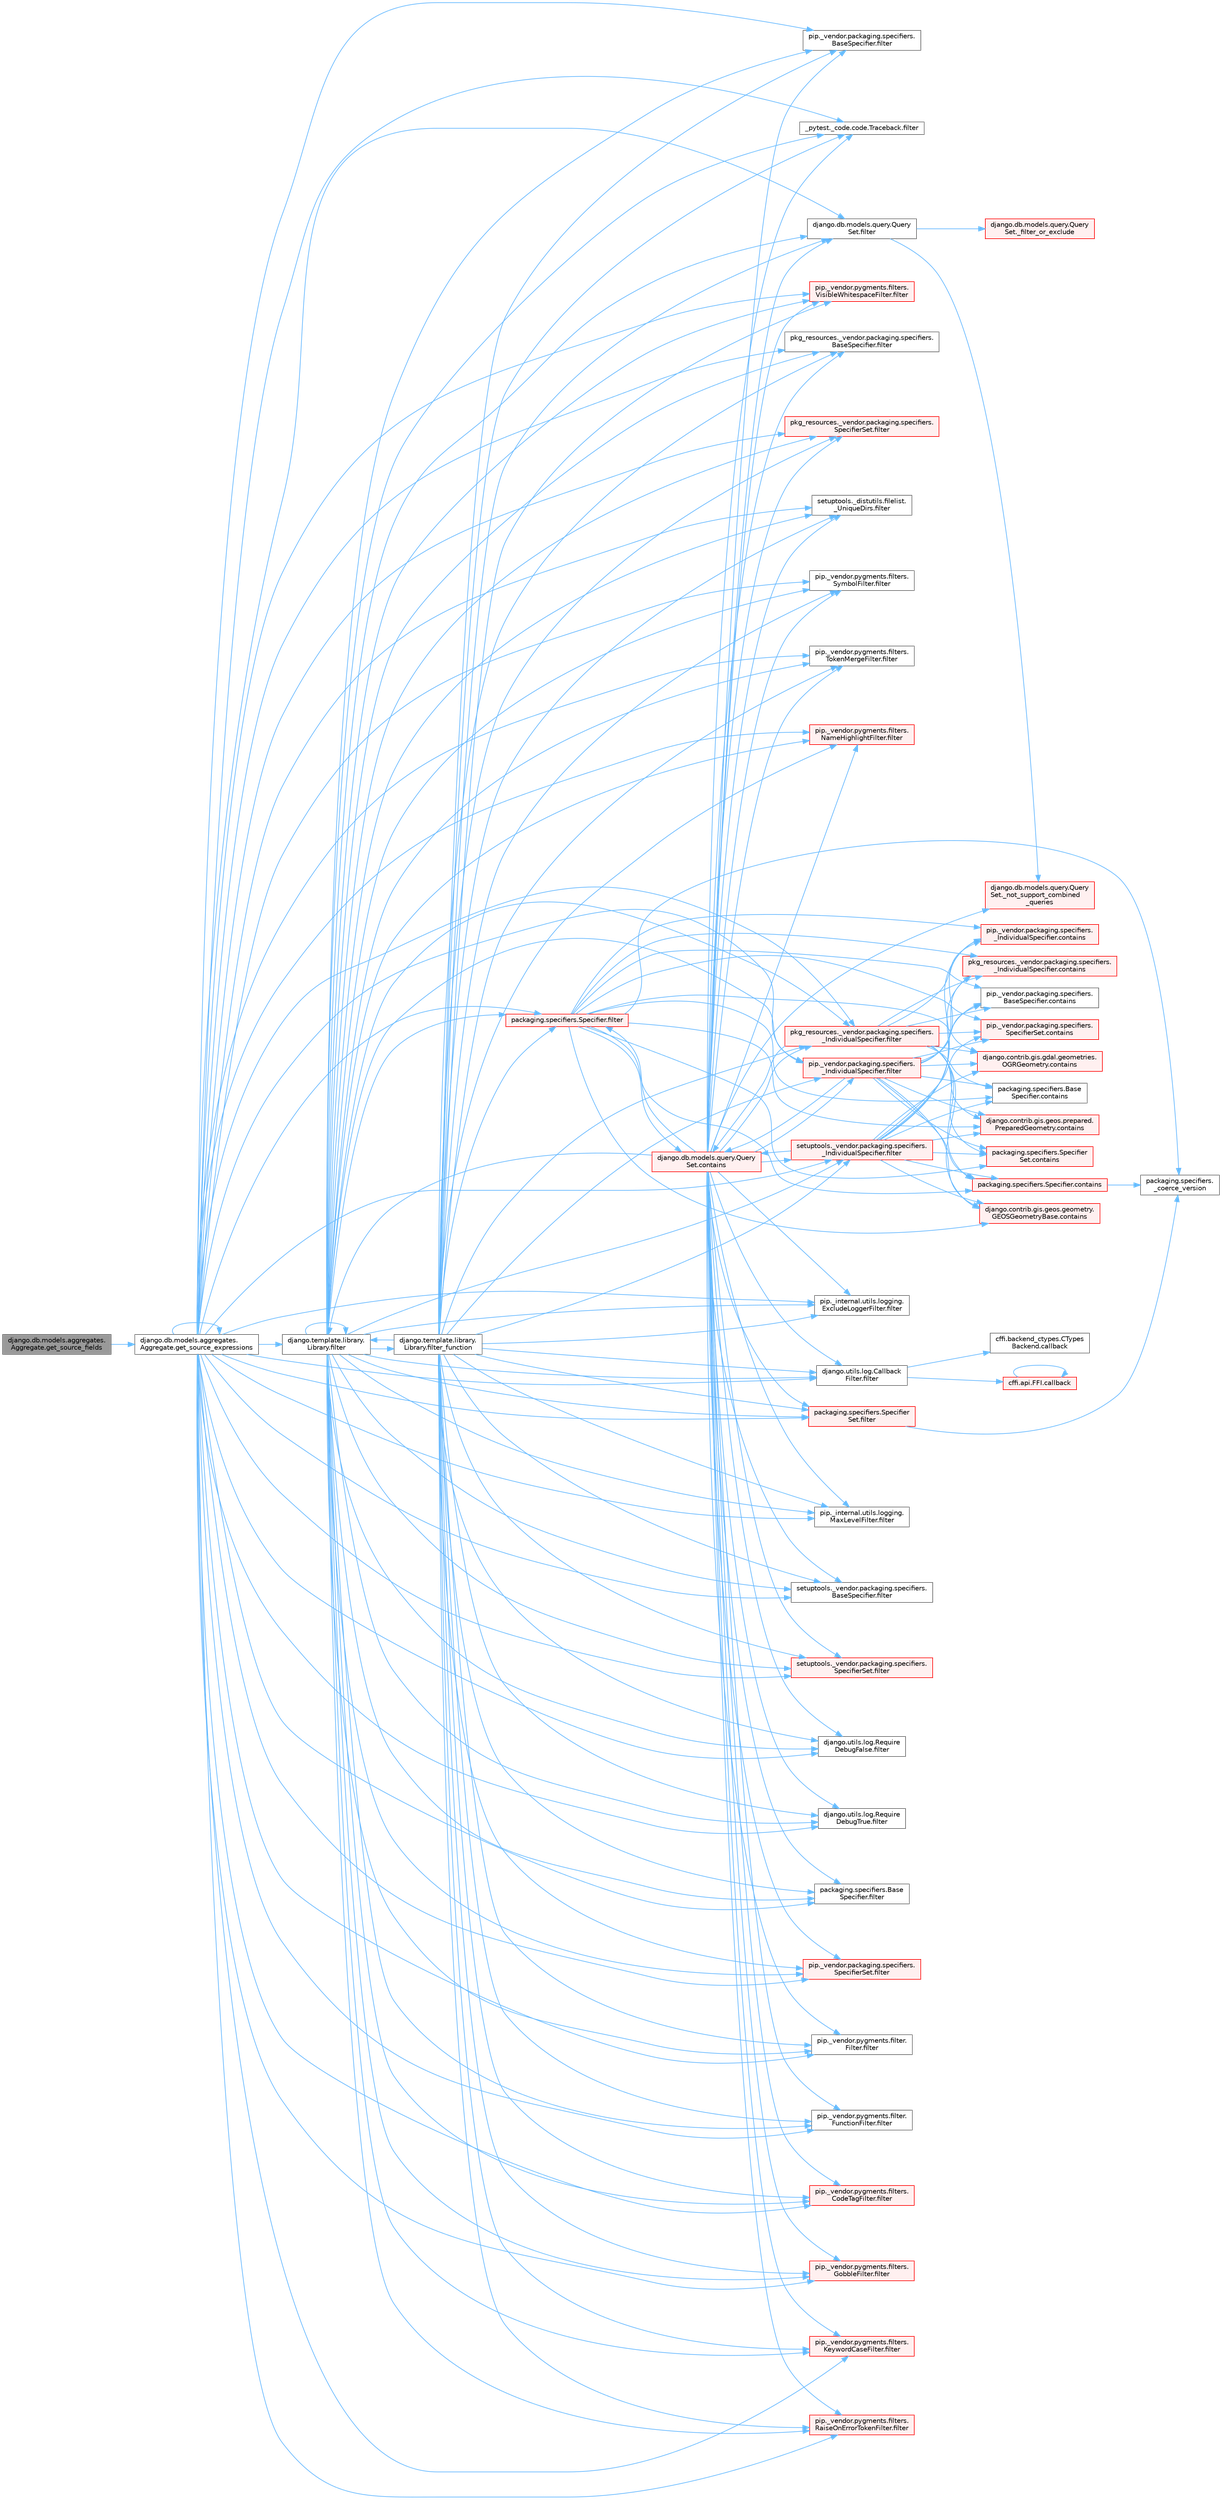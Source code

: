 digraph "django.db.models.aggregates.Aggregate.get_source_fields"
{
 // LATEX_PDF_SIZE
  bgcolor="transparent";
  edge [fontname=Helvetica,fontsize=10,labelfontname=Helvetica,labelfontsize=10];
  node [fontname=Helvetica,fontsize=10,shape=box,height=0.2,width=0.4];
  rankdir="LR";
  Node1 [id="Node000001",label="django.db.models.aggregates.\lAggregate.get_source_fields",height=0.2,width=0.4,color="gray40", fillcolor="grey60", style="filled", fontcolor="black",tooltip=" "];
  Node1 -> Node2 [id="edge1_Node000001_Node000002",color="steelblue1",style="solid",tooltip=" "];
  Node2 [id="Node000002",label="django.db.models.aggregates.\lAggregate.get_source_expressions",height=0.2,width=0.4,color="grey40", fillcolor="white", style="filled",URL="$classdjango_1_1db_1_1models_1_1aggregates_1_1_aggregate.html#a4a47839518c013f780a931e4bcf2d4f1",tooltip=" "];
  Node2 -> Node3 [id="edge2_Node000002_Node000003",color="steelblue1",style="solid",tooltip=" "];
  Node3 [id="Node000003",label="_pytest._code.code.Traceback.filter",height=0.2,width=0.4,color="grey40", fillcolor="white", style="filled",URL="$class__pytest_1_1__code_1_1code_1_1_traceback.html#a55d326907d5380a46c4d3e52f002d33f",tooltip=" "];
  Node2 -> Node4 [id="edge3_Node000002_Node000004",color="steelblue1",style="solid",tooltip=" "];
  Node4 [id="Node000004",label="django.db.models.query.Query\lSet.filter",height=0.2,width=0.4,color="grey40", fillcolor="white", style="filled",URL="$classdjango_1_1db_1_1models_1_1query_1_1_query_set.html#a9c23f79ac5a5310d628b025b5ab7b7c5",tooltip=" "];
  Node4 -> Node5 [id="edge4_Node000004_Node000005",color="steelblue1",style="solid",tooltip=" "];
  Node5 [id="Node000005",label="django.db.models.query.Query\lSet._filter_or_exclude",height=0.2,width=0.4,color="red", fillcolor="#FFF0F0", style="filled",URL="$classdjango_1_1db_1_1models_1_1query_1_1_query_set.html#aaf90830d4e1b2ee4bdf10fb60f08aced",tooltip=" "];
  Node4 -> Node21 [id="edge5_Node000004_Node000021",color="steelblue1",style="solid",tooltip=" "];
  Node21 [id="Node000021",label="django.db.models.query.Query\lSet._not_support_combined\l_queries",height=0.2,width=0.4,color="red", fillcolor="#FFF0F0", style="filled",URL="$classdjango_1_1db_1_1models_1_1query_1_1_query_set.html#aa8310ec206924c94141bef75563958e2",tooltip=" "];
  Node2 -> Node22 [id="edge6_Node000002_Node000022",color="steelblue1",style="solid",tooltip=" "];
  Node22 [id="Node000022",label="django.template.library.\lLibrary.filter",height=0.2,width=0.4,color="grey40", fillcolor="white", style="filled",URL="$classdjango_1_1template_1_1library_1_1_library.html#ac67bb1211ffc0354d5bf33029a58aa43",tooltip=" "];
  Node22 -> Node3 [id="edge7_Node000022_Node000003",color="steelblue1",style="solid",tooltip=" "];
  Node22 -> Node4 [id="edge8_Node000022_Node000004",color="steelblue1",style="solid",tooltip=" "];
  Node22 -> Node22 [id="edge9_Node000022_Node000022",color="steelblue1",style="solid",tooltip=" "];
  Node22 -> Node23 [id="edge10_Node000022_Node000023",color="steelblue1",style="solid",tooltip=" "];
  Node23 [id="Node000023",label="django.utils.log.Callback\lFilter.filter",height=0.2,width=0.4,color="grey40", fillcolor="white", style="filled",URL="$classdjango_1_1utils_1_1log_1_1_callback_filter.html#acd2761b2200a4e66f4bd5b729ac43db2",tooltip=" "];
  Node23 -> Node24 [id="edge11_Node000023_Node000024",color="steelblue1",style="solid",tooltip=" "];
  Node24 [id="Node000024",label="cffi.api.FFI.callback",height=0.2,width=0.4,color="red", fillcolor="#FFF0F0", style="filled",URL="$classcffi_1_1api_1_1_f_f_i.html#a4e791803c5d07525465c8f1caeead188",tooltip=" "];
  Node24 -> Node24 [id="edge12_Node000024_Node000024",color="steelblue1",style="solid",tooltip=" "];
  Node23 -> Node28 [id="edge13_Node000023_Node000028",color="steelblue1",style="solid",tooltip=" "];
  Node28 [id="Node000028",label="cffi.backend_ctypes.CTypes\lBackend.callback",height=0.2,width=0.4,color="grey40", fillcolor="white", style="filled",URL="$classcffi_1_1backend__ctypes_1_1_c_types_backend.html#a6d540075e2cce4715ecc40b863b8dbcc",tooltip=" "];
  Node22 -> Node29 [id="edge14_Node000022_Node000029",color="steelblue1",style="solid",tooltip=" "];
  Node29 [id="Node000029",label="django.utils.log.Require\lDebugFalse.filter",height=0.2,width=0.4,color="grey40", fillcolor="white", style="filled",URL="$classdjango_1_1utils_1_1log_1_1_require_debug_false.html#a42e51835198458e09fb949a7af83bef8",tooltip=" "];
  Node22 -> Node30 [id="edge15_Node000022_Node000030",color="steelblue1",style="solid",tooltip=" "];
  Node30 [id="Node000030",label="django.utils.log.Require\lDebugTrue.filter",height=0.2,width=0.4,color="grey40", fillcolor="white", style="filled",URL="$classdjango_1_1utils_1_1log_1_1_require_debug_true.html#a8e1e027eea730028f70556810076c0e8",tooltip=" "];
  Node22 -> Node31 [id="edge16_Node000022_Node000031",color="steelblue1",style="solid",tooltip=" "];
  Node31 [id="Node000031",label="packaging.specifiers.Base\lSpecifier.filter",height=0.2,width=0.4,color="grey40", fillcolor="white", style="filled",URL="$classpackaging_1_1specifiers_1_1_base_specifier.html#aa87c3c882d19a56dd1f949c4b1bde70d",tooltip=" "];
  Node22 -> Node32 [id="edge17_Node000022_Node000032",color="steelblue1",style="solid",tooltip=" "];
  Node32 [id="Node000032",label="packaging.specifiers.Specifier.filter",height=0.2,width=0.4,color="red", fillcolor="#FFF0F0", style="filled",URL="$classpackaging_1_1specifiers_1_1_specifier.html#a22d9e14c5343d89e742b098b6d7997f7",tooltip=" "];
  Node32 -> Node33 [id="edge18_Node000032_Node000033",color="steelblue1",style="solid",tooltip=" "];
  Node33 [id="Node000033",label="packaging.specifiers.\l_coerce_version",height=0.2,width=0.4,color="grey40", fillcolor="white", style="filled",URL="$namespacepackaging_1_1specifiers.html#a075a73fc9deabd0af51612073a3a44bf",tooltip=" "];
  Node32 -> Node34 [id="edge19_Node000032_Node000034",color="steelblue1",style="solid",tooltip=" "];
  Node34 [id="Node000034",label="django.contrib.gis.gdal.geometries.\lOGRGeometry.contains",height=0.2,width=0.4,color="red", fillcolor="#FFF0F0", style="filled",URL="$classdjango_1_1contrib_1_1gis_1_1gdal_1_1geometries_1_1_o_g_r_geometry.html#ac4763e72bc3be798ebe272edf5a2111b",tooltip=" "];
  Node32 -> Node70 [id="edge20_Node000032_Node000070",color="steelblue1",style="solid",tooltip=" "];
  Node70 [id="Node000070",label="django.contrib.gis.geos.geometry.\lGEOSGeometryBase.contains",height=0.2,width=0.4,color="red", fillcolor="#FFF0F0", style="filled",URL="$classdjango_1_1contrib_1_1gis_1_1geos_1_1geometry_1_1_g_e_o_s_geometry_base.html#aa48e06e3c91d6a3a79f41bed318f5e43",tooltip=" "];
  Node32 -> Node71 [id="edge21_Node000032_Node000071",color="steelblue1",style="solid",tooltip=" "];
  Node71 [id="Node000071",label="django.contrib.gis.geos.prepared.\lPreparedGeometry.contains",height=0.2,width=0.4,color="red", fillcolor="#FFF0F0", style="filled",URL="$classdjango_1_1contrib_1_1gis_1_1geos_1_1prepared_1_1_prepared_geometry.html#ad52b1f28039e181521f25d338fa79be9",tooltip=" "];
  Node32 -> Node72 [id="edge22_Node000032_Node000072",color="steelblue1",style="solid",tooltip=" "];
  Node72 [id="Node000072",label="django.db.models.query.Query\lSet.contains",height=0.2,width=0.4,color="red", fillcolor="#FFF0F0", style="filled",URL="$classdjango_1_1db_1_1models_1_1query_1_1_query_set.html#a242e569a4bce6723adc3e71fdc69b70f",tooltip=" "];
  Node72 -> Node21 [id="edge23_Node000072_Node000021",color="steelblue1",style="solid",tooltip=" "];
  Node72 -> Node3 [id="edge24_Node000072_Node000003",color="steelblue1",style="solid",tooltip=" "];
  Node72 -> Node4 [id="edge25_Node000072_Node000004",color="steelblue1",style="solid",tooltip=" "];
  Node72 -> Node22 [id="edge26_Node000072_Node000022",color="steelblue1",style="solid",tooltip=" "];
  Node72 -> Node23 [id="edge27_Node000072_Node000023",color="steelblue1",style="solid",tooltip=" "];
  Node72 -> Node29 [id="edge28_Node000072_Node000029",color="steelblue1",style="solid",tooltip=" "];
  Node72 -> Node30 [id="edge29_Node000072_Node000030",color="steelblue1",style="solid",tooltip=" "];
  Node72 -> Node31 [id="edge30_Node000072_Node000031",color="steelblue1",style="solid",tooltip=" "];
  Node72 -> Node32 [id="edge31_Node000072_Node000032",color="steelblue1",style="solid",tooltip=" "];
  Node72 -> Node73 [id="edge32_Node000072_Node000073",color="steelblue1",style="solid",tooltip=" "];
  Node73 [id="Node000073",label="packaging.specifiers.Specifier\lSet.filter",height=0.2,width=0.4,color="red", fillcolor="#FFF0F0", style="filled",URL="$classpackaging_1_1specifiers_1_1_specifier_set.html#a65b70b2cc0c5bad34b31461955a36d87",tooltip=" "];
  Node73 -> Node33 [id="edge33_Node000073_Node000033",color="steelblue1",style="solid",tooltip=" "];
  Node72 -> Node104 [id="edge34_Node000072_Node000104",color="steelblue1",style="solid",tooltip=" "];
  Node104 [id="Node000104",label="pip._internal.utils.logging.\lExcludeLoggerFilter.filter",height=0.2,width=0.4,color="grey40", fillcolor="white", style="filled",URL="$classpip_1_1__internal_1_1utils_1_1logging_1_1_exclude_logger_filter.html#a633a3ddcdc0ebbb98edf2f1e0759d22a",tooltip=" "];
  Node72 -> Node105 [id="edge35_Node000072_Node000105",color="steelblue1",style="solid",tooltip=" "];
  Node105 [id="Node000105",label="pip._internal.utils.logging.\lMaxLevelFilter.filter",height=0.2,width=0.4,color="grey40", fillcolor="white", style="filled",URL="$classpip_1_1__internal_1_1utils_1_1logging_1_1_max_level_filter.html#ac46bbe4d91f47ed8f818f64d25ed2085",tooltip=" "];
  Node72 -> Node106 [id="edge36_Node000072_Node000106",color="steelblue1",style="solid",tooltip=" "];
  Node106 [id="Node000106",label="pip._vendor.packaging.specifiers.\l_IndividualSpecifier.filter",height=0.2,width=0.4,color="red", fillcolor="#FFF0F0", style="filled",URL="$classpip_1_1__vendor_1_1packaging_1_1specifiers_1_1___individual_specifier.html#a6203976cfa5ddd6a1f47f8dfe0669fd7",tooltip=" "];
  Node106 -> Node34 [id="edge37_Node000106_Node000034",color="steelblue1",style="solid",tooltip=" "];
  Node106 -> Node70 [id="edge38_Node000106_Node000070",color="steelblue1",style="solid",tooltip=" "];
  Node106 -> Node71 [id="edge39_Node000106_Node000071",color="steelblue1",style="solid",tooltip=" "];
  Node106 -> Node72 [id="edge40_Node000106_Node000072",color="steelblue1",style="solid",tooltip=" "];
  Node106 -> Node113 [id="edge41_Node000106_Node000113",color="steelblue1",style="solid",tooltip=" "];
  Node113 [id="Node000113",label="packaging.specifiers.Base\lSpecifier.contains",height=0.2,width=0.4,color="grey40", fillcolor="white", style="filled",URL="$classpackaging_1_1specifiers_1_1_base_specifier.html#a25e4441395aaa5f2bd19da46590dddc0",tooltip=" "];
  Node106 -> Node114 [id="edge42_Node000106_Node000114",color="steelblue1",style="solid",tooltip=" "];
  Node114 [id="Node000114",label="packaging.specifiers.Specifier.contains",height=0.2,width=0.4,color="red", fillcolor="#FFF0F0", style="filled",URL="$classpackaging_1_1specifiers_1_1_specifier.html#a782f94ca4b4d15bd461fd4c7a1c64ea1",tooltip=" "];
  Node114 -> Node33 [id="edge43_Node000114_Node000033",color="steelblue1",style="solid",tooltip=" "];
  Node106 -> Node123 [id="edge44_Node000106_Node000123",color="steelblue1",style="solid",tooltip=" "];
  Node123 [id="Node000123",label="packaging.specifiers.Specifier\lSet.contains",height=0.2,width=0.4,color="red", fillcolor="#FFF0F0", style="filled",URL="$classpackaging_1_1specifiers_1_1_specifier_set.html#ada64d1b5bfa107e43857d5504e92b233",tooltip=" "];
  Node106 -> Node124 [id="edge45_Node000106_Node000124",color="steelblue1",style="solid",tooltip=" "];
  Node124 [id="Node000124",label="pip._vendor.packaging.specifiers.\l_IndividualSpecifier.contains",height=0.2,width=0.4,color="red", fillcolor="#FFF0F0", style="filled",URL="$classpip_1_1__vendor_1_1packaging_1_1specifiers_1_1___individual_specifier.html#a0225ec2329bc258c9ff7d62a4ad6dde5",tooltip=" "];
  Node106 -> Node125 [id="edge46_Node000106_Node000125",color="steelblue1",style="solid",tooltip=" "];
  Node125 [id="Node000125",label="pip._vendor.packaging.specifiers.\lBaseSpecifier.contains",height=0.2,width=0.4,color="grey40", fillcolor="white", style="filled",URL="$classpip_1_1__vendor_1_1packaging_1_1specifiers_1_1_base_specifier.html#a1af3d8278a56af108c1b23f4f4dd7776",tooltip=" "];
  Node106 -> Node126 [id="edge47_Node000106_Node000126",color="steelblue1",style="solid",tooltip=" "];
  Node126 [id="Node000126",label="pip._vendor.packaging.specifiers.\lSpecifierSet.contains",height=0.2,width=0.4,color="red", fillcolor="#FFF0F0", style="filled",URL="$classpip_1_1__vendor_1_1packaging_1_1specifiers_1_1_specifier_set.html#a4c6c2f9778aaca8bc7eb77e5fa358a47",tooltip=" "];
  Node106 -> Node127 [id="edge48_Node000106_Node000127",color="steelblue1",style="solid",tooltip=" "];
  Node127 [id="Node000127",label="pkg_resources._vendor.packaging.specifiers.\l_IndividualSpecifier.contains",height=0.2,width=0.4,color="red", fillcolor="#FFF0F0", style="filled",URL="$classpkg__resources_1_1__vendor_1_1packaging_1_1specifiers_1_1___individual_specifier.html#ad490fa0c3edddc0b101c1f2a13af7644",tooltip=" "];
  Node72 -> Node133 [id="edge49_Node000072_Node000133",color="steelblue1",style="solid",tooltip=" "];
  Node133 [id="Node000133",label="pip._vendor.packaging.specifiers.\lBaseSpecifier.filter",height=0.2,width=0.4,color="grey40", fillcolor="white", style="filled",URL="$classpip_1_1__vendor_1_1packaging_1_1specifiers_1_1_base_specifier.html#a1b2ef14b953df0cf1a317ea573d0ea5a",tooltip=" "];
  Node72 -> Node134 [id="edge50_Node000072_Node000134",color="steelblue1",style="solid",tooltip=" "];
  Node134 [id="Node000134",label="pip._vendor.packaging.specifiers.\lSpecifierSet.filter",height=0.2,width=0.4,color="red", fillcolor="#FFF0F0", style="filled",URL="$classpip_1_1__vendor_1_1packaging_1_1specifiers_1_1_specifier_set.html#a3d7a4e9a4cb787385e37d5832bcc0a64",tooltip=" "];
  Node72 -> Node135 [id="edge51_Node000072_Node000135",color="steelblue1",style="solid",tooltip=" "];
  Node135 [id="Node000135",label="pip._vendor.pygments.filter.\lFilter.filter",height=0.2,width=0.4,color="grey40", fillcolor="white", style="filled",URL="$classpip_1_1__vendor_1_1pygments_1_1filter_1_1_filter.html#a970c118f059ea361c8f184fd86c6873d",tooltip=" "];
  Node72 -> Node136 [id="edge52_Node000072_Node000136",color="steelblue1",style="solid",tooltip=" "];
  Node136 [id="Node000136",label="pip._vendor.pygments.filter.\lFunctionFilter.filter",height=0.2,width=0.4,color="grey40", fillcolor="white", style="filled",URL="$classpip_1_1__vendor_1_1pygments_1_1filter_1_1_function_filter.html#a795616d337e49ea853139b0b96d481e7",tooltip=" "];
  Node72 -> Node137 [id="edge53_Node000072_Node000137",color="steelblue1",style="solid",tooltip=" "];
  Node137 [id="Node000137",label="pip._vendor.pygments.filters.\lCodeTagFilter.filter",height=0.2,width=0.4,color="red", fillcolor="#FFF0F0", style="filled",URL="$classpip_1_1__vendor_1_1pygments_1_1filters_1_1_code_tag_filter.html#adc7f44786b4b83da74faa23a154c8843",tooltip=" "];
  Node72 -> Node139 [id="edge54_Node000072_Node000139",color="steelblue1",style="solid",tooltip=" "];
  Node139 [id="Node000139",label="pip._vendor.pygments.filters.\lGobbleFilter.filter",height=0.2,width=0.4,color="red", fillcolor="#FFF0F0", style="filled",URL="$classpip_1_1__vendor_1_1pygments_1_1filters_1_1_gobble_filter.html#a1f8e662bb1794e2924280dc6564ca148",tooltip=" "];
  Node72 -> Node1935 [id="edge55_Node000072_Node001935",color="steelblue1",style="solid",tooltip=" "];
  Node1935 [id="Node001935",label="pip._vendor.pygments.filters.\lKeywordCaseFilter.filter",height=0.2,width=0.4,color="red", fillcolor="#FFF0F0", style="filled",URL="$classpip_1_1__vendor_1_1pygments_1_1filters_1_1_keyword_case_filter.html#a328d29510b49c572e5ded82852d167c8",tooltip=" "];
  Node72 -> Node1938 [id="edge56_Node000072_Node001938",color="steelblue1",style="solid",tooltip=" "];
  Node1938 [id="Node001938",label="pip._vendor.pygments.filters.\lNameHighlightFilter.filter",height=0.2,width=0.4,color="red", fillcolor="#FFF0F0", style="filled",URL="$classpip_1_1__vendor_1_1pygments_1_1filters_1_1_name_highlight_filter.html#ae389da6c924503203acbc80c559b0043",tooltip=" "];
  Node72 -> Node1943 [id="edge57_Node000072_Node001943",color="steelblue1",style="solid",tooltip=" "];
  Node1943 [id="Node001943",label="pip._vendor.pygments.filters.\lRaiseOnErrorTokenFilter.filter",height=0.2,width=0.4,color="red", fillcolor="#FFF0F0", style="filled",URL="$classpip_1_1__vendor_1_1pygments_1_1filters_1_1_raise_on_error_token_filter.html#aacf420bb16c8d3a430b88e78ee35b253",tooltip=" "];
  Node72 -> Node1947 [id="edge58_Node000072_Node001947",color="steelblue1",style="solid",tooltip=" "];
  Node1947 [id="Node001947",label="pip._vendor.pygments.filters.\lSymbolFilter.filter",height=0.2,width=0.4,color="grey40", fillcolor="white", style="filled",URL="$classpip_1_1__vendor_1_1pygments_1_1filters_1_1_symbol_filter.html#a567de8b7e3bc5f0a87712af81fbc70c7",tooltip=" "];
  Node72 -> Node1948 [id="edge59_Node000072_Node001948",color="steelblue1",style="solid",tooltip=" "];
  Node1948 [id="Node001948",label="pip._vendor.pygments.filters.\lTokenMergeFilter.filter",height=0.2,width=0.4,color="grey40", fillcolor="white", style="filled",URL="$classpip_1_1__vendor_1_1pygments_1_1filters_1_1_token_merge_filter.html#ac3fdd8238fb6976d42540cac395a9543",tooltip=" "];
  Node72 -> Node1949 [id="edge60_Node000072_Node001949",color="steelblue1",style="solid",tooltip=" "];
  Node1949 [id="Node001949",label="pip._vendor.pygments.filters.\lVisibleWhitespaceFilter.filter",height=0.2,width=0.4,color="red", fillcolor="#FFF0F0", style="filled",URL="$classpip_1_1__vendor_1_1pygments_1_1filters_1_1_visible_whitespace_filter.html#a9a7227d129dac7d41fe5b50d9fd97b77",tooltip=" "];
  Node72 -> Node1950 [id="edge61_Node000072_Node001950",color="steelblue1",style="solid",tooltip=" "];
  Node1950 [id="Node001950",label="pkg_resources._vendor.packaging.specifiers.\l_IndividualSpecifier.filter",height=0.2,width=0.4,color="red", fillcolor="#FFF0F0", style="filled",URL="$classpkg__resources_1_1__vendor_1_1packaging_1_1specifiers_1_1___individual_specifier.html#ad284c0e05b23f4b6838266492c00fc3e",tooltip=" "];
  Node1950 -> Node34 [id="edge62_Node001950_Node000034",color="steelblue1",style="solid",tooltip=" "];
  Node1950 -> Node70 [id="edge63_Node001950_Node000070",color="steelblue1",style="solid",tooltip=" "];
  Node1950 -> Node71 [id="edge64_Node001950_Node000071",color="steelblue1",style="solid",tooltip=" "];
  Node1950 -> Node72 [id="edge65_Node001950_Node000072",color="steelblue1",style="solid",tooltip=" "];
  Node1950 -> Node113 [id="edge66_Node001950_Node000113",color="steelblue1",style="solid",tooltip=" "];
  Node1950 -> Node114 [id="edge67_Node001950_Node000114",color="steelblue1",style="solid",tooltip=" "];
  Node1950 -> Node123 [id="edge68_Node001950_Node000123",color="steelblue1",style="solid",tooltip=" "];
  Node1950 -> Node124 [id="edge69_Node001950_Node000124",color="steelblue1",style="solid",tooltip=" "];
  Node1950 -> Node125 [id="edge70_Node001950_Node000125",color="steelblue1",style="solid",tooltip=" "];
  Node1950 -> Node126 [id="edge71_Node001950_Node000126",color="steelblue1",style="solid",tooltip=" "];
  Node1950 -> Node127 [id="edge72_Node001950_Node000127",color="steelblue1",style="solid",tooltip=" "];
  Node72 -> Node1951 [id="edge73_Node000072_Node001951",color="steelblue1",style="solid",tooltip=" "];
  Node1951 [id="Node001951",label="pkg_resources._vendor.packaging.specifiers.\lBaseSpecifier.filter",height=0.2,width=0.4,color="grey40", fillcolor="white", style="filled",URL="$classpkg__resources_1_1__vendor_1_1packaging_1_1specifiers_1_1_base_specifier.html#a08f789f03784e5505adfce76a34b64f0",tooltip=" "];
  Node72 -> Node1952 [id="edge74_Node000072_Node001952",color="steelblue1",style="solid",tooltip=" "];
  Node1952 [id="Node001952",label="pkg_resources._vendor.packaging.specifiers.\lSpecifierSet.filter",height=0.2,width=0.4,color="red", fillcolor="#FFF0F0", style="filled",URL="$classpkg__resources_1_1__vendor_1_1packaging_1_1specifiers_1_1_specifier_set.html#a9935b066c65c5b7849bd09a27171e1ba",tooltip=" "];
  Node72 -> Node1953 [id="edge75_Node000072_Node001953",color="steelblue1",style="solid",tooltip=" "];
  Node1953 [id="Node001953",label="setuptools._distutils.filelist.\l_UniqueDirs.filter",height=0.2,width=0.4,color="grey40", fillcolor="white", style="filled",URL="$classsetuptools_1_1__distutils_1_1filelist_1_1___unique_dirs.html#a351fccd2f8d782034811f470cf8e3815",tooltip=" "];
  Node72 -> Node1954 [id="edge76_Node000072_Node001954",color="steelblue1",style="solid",tooltip=" "];
  Node1954 [id="Node001954",label="setuptools._vendor.packaging.specifiers.\l_IndividualSpecifier.filter",height=0.2,width=0.4,color="red", fillcolor="#FFF0F0", style="filled",URL="$classsetuptools_1_1__vendor_1_1packaging_1_1specifiers_1_1___individual_specifier.html#a7f35b396bffe2a5276887eda17fd660b",tooltip=" "];
  Node1954 -> Node34 [id="edge77_Node001954_Node000034",color="steelblue1",style="solid",tooltip=" "];
  Node1954 -> Node70 [id="edge78_Node001954_Node000070",color="steelblue1",style="solid",tooltip=" "];
  Node1954 -> Node71 [id="edge79_Node001954_Node000071",color="steelblue1",style="solid",tooltip=" "];
  Node1954 -> Node72 [id="edge80_Node001954_Node000072",color="steelblue1",style="solid",tooltip=" "];
  Node1954 -> Node113 [id="edge81_Node001954_Node000113",color="steelblue1",style="solid",tooltip=" "];
  Node1954 -> Node114 [id="edge82_Node001954_Node000114",color="steelblue1",style="solid",tooltip=" "];
  Node1954 -> Node123 [id="edge83_Node001954_Node000123",color="steelblue1",style="solid",tooltip=" "];
  Node1954 -> Node124 [id="edge84_Node001954_Node000124",color="steelblue1",style="solid",tooltip=" "];
  Node1954 -> Node125 [id="edge85_Node001954_Node000125",color="steelblue1",style="solid",tooltip=" "];
  Node1954 -> Node126 [id="edge86_Node001954_Node000126",color="steelblue1",style="solid",tooltip=" "];
  Node1954 -> Node127 [id="edge87_Node001954_Node000127",color="steelblue1",style="solid",tooltip=" "];
  Node72 -> Node1955 [id="edge88_Node000072_Node001955",color="steelblue1",style="solid",tooltip=" "];
  Node1955 [id="Node001955",label="setuptools._vendor.packaging.specifiers.\lBaseSpecifier.filter",height=0.2,width=0.4,color="grey40", fillcolor="white", style="filled",URL="$classsetuptools_1_1__vendor_1_1packaging_1_1specifiers_1_1_base_specifier.html#aac733c9425aa10aacb2e457c323feb1d",tooltip=" "];
  Node72 -> Node1956 [id="edge89_Node000072_Node001956",color="steelblue1",style="solid",tooltip=" "];
  Node1956 [id="Node001956",label="setuptools._vendor.packaging.specifiers.\lSpecifierSet.filter",height=0.2,width=0.4,color="red", fillcolor="#FFF0F0", style="filled",URL="$classsetuptools_1_1__vendor_1_1packaging_1_1specifiers_1_1_specifier_set.html#a7aa970c725539aaf9406b260e2ffaa09",tooltip=" "];
  Node32 -> Node113 [id="edge90_Node000032_Node000113",color="steelblue1",style="solid",tooltip=" "];
  Node32 -> Node114 [id="edge91_Node000032_Node000114",color="steelblue1",style="solid",tooltip=" "];
  Node32 -> Node123 [id="edge92_Node000032_Node000123",color="steelblue1",style="solid",tooltip=" "];
  Node32 -> Node124 [id="edge93_Node000032_Node000124",color="steelblue1",style="solid",tooltip=" "];
  Node32 -> Node125 [id="edge94_Node000032_Node000125",color="steelblue1",style="solid",tooltip=" "];
  Node32 -> Node126 [id="edge95_Node000032_Node000126",color="steelblue1",style="solid",tooltip=" "];
  Node32 -> Node127 [id="edge96_Node000032_Node000127",color="steelblue1",style="solid",tooltip=" "];
  Node22 -> Node73 [id="edge97_Node000022_Node000073",color="steelblue1",style="solid",tooltip=" "];
  Node22 -> Node104 [id="edge98_Node000022_Node000104",color="steelblue1",style="solid",tooltip=" "];
  Node22 -> Node105 [id="edge99_Node000022_Node000105",color="steelblue1",style="solid",tooltip=" "];
  Node22 -> Node106 [id="edge100_Node000022_Node000106",color="steelblue1",style="solid",tooltip=" "];
  Node22 -> Node133 [id="edge101_Node000022_Node000133",color="steelblue1",style="solid",tooltip=" "];
  Node22 -> Node134 [id="edge102_Node000022_Node000134",color="steelblue1",style="solid",tooltip=" "];
  Node22 -> Node135 [id="edge103_Node000022_Node000135",color="steelblue1",style="solid",tooltip=" "];
  Node22 -> Node136 [id="edge104_Node000022_Node000136",color="steelblue1",style="solid",tooltip=" "];
  Node22 -> Node137 [id="edge105_Node000022_Node000137",color="steelblue1",style="solid",tooltip=" "];
  Node22 -> Node139 [id="edge106_Node000022_Node000139",color="steelblue1",style="solid",tooltip=" "];
  Node22 -> Node1935 [id="edge107_Node000022_Node001935",color="steelblue1",style="solid",tooltip=" "];
  Node22 -> Node1938 [id="edge108_Node000022_Node001938",color="steelblue1",style="solid",tooltip=" "];
  Node22 -> Node1943 [id="edge109_Node000022_Node001943",color="steelblue1",style="solid",tooltip=" "];
  Node22 -> Node1947 [id="edge110_Node000022_Node001947",color="steelblue1",style="solid",tooltip=" "];
  Node22 -> Node1948 [id="edge111_Node000022_Node001948",color="steelblue1",style="solid",tooltip=" "];
  Node22 -> Node1949 [id="edge112_Node000022_Node001949",color="steelblue1",style="solid",tooltip=" "];
  Node22 -> Node1950 [id="edge113_Node000022_Node001950",color="steelblue1",style="solid",tooltip=" "];
  Node22 -> Node1951 [id="edge114_Node000022_Node001951",color="steelblue1",style="solid",tooltip=" "];
  Node22 -> Node1952 [id="edge115_Node000022_Node001952",color="steelblue1",style="solid",tooltip=" "];
  Node22 -> Node1953 [id="edge116_Node000022_Node001953",color="steelblue1",style="solid",tooltip=" "];
  Node22 -> Node1954 [id="edge117_Node000022_Node001954",color="steelblue1",style="solid",tooltip=" "];
  Node22 -> Node1955 [id="edge118_Node000022_Node001955",color="steelblue1",style="solid",tooltip=" "];
  Node22 -> Node1956 [id="edge119_Node000022_Node001956",color="steelblue1",style="solid",tooltip=" "];
  Node22 -> Node4524 [id="edge120_Node000022_Node004524",color="steelblue1",style="solid",tooltip=" "];
  Node4524 [id="Node004524",label="django.template.library.\lLibrary.filter_function",height=0.2,width=0.4,color="grey40", fillcolor="white", style="filled",URL="$classdjango_1_1template_1_1library_1_1_library.html#ac31ca4b9799430f0623aea9d177a04dc",tooltip=" "];
  Node4524 -> Node3 [id="edge121_Node004524_Node000003",color="steelblue1",style="solid",tooltip=" "];
  Node4524 -> Node4 [id="edge122_Node004524_Node000004",color="steelblue1",style="solid",tooltip=" "];
  Node4524 -> Node22 [id="edge123_Node004524_Node000022",color="steelblue1",style="solid",tooltip=" "];
  Node4524 -> Node23 [id="edge124_Node004524_Node000023",color="steelblue1",style="solid",tooltip=" "];
  Node4524 -> Node29 [id="edge125_Node004524_Node000029",color="steelblue1",style="solid",tooltip=" "];
  Node4524 -> Node30 [id="edge126_Node004524_Node000030",color="steelblue1",style="solid",tooltip=" "];
  Node4524 -> Node31 [id="edge127_Node004524_Node000031",color="steelblue1",style="solid",tooltip=" "];
  Node4524 -> Node32 [id="edge128_Node004524_Node000032",color="steelblue1",style="solid",tooltip=" "];
  Node4524 -> Node73 [id="edge129_Node004524_Node000073",color="steelblue1",style="solid",tooltip=" "];
  Node4524 -> Node104 [id="edge130_Node004524_Node000104",color="steelblue1",style="solid",tooltip=" "];
  Node4524 -> Node105 [id="edge131_Node004524_Node000105",color="steelblue1",style="solid",tooltip=" "];
  Node4524 -> Node106 [id="edge132_Node004524_Node000106",color="steelblue1",style="solid",tooltip=" "];
  Node4524 -> Node133 [id="edge133_Node004524_Node000133",color="steelblue1",style="solid",tooltip=" "];
  Node4524 -> Node134 [id="edge134_Node004524_Node000134",color="steelblue1",style="solid",tooltip=" "];
  Node4524 -> Node135 [id="edge135_Node004524_Node000135",color="steelblue1",style="solid",tooltip=" "];
  Node4524 -> Node136 [id="edge136_Node004524_Node000136",color="steelblue1",style="solid",tooltip=" "];
  Node4524 -> Node137 [id="edge137_Node004524_Node000137",color="steelblue1",style="solid",tooltip=" "];
  Node4524 -> Node139 [id="edge138_Node004524_Node000139",color="steelblue1",style="solid",tooltip=" "];
  Node4524 -> Node1935 [id="edge139_Node004524_Node001935",color="steelblue1",style="solid",tooltip=" "];
  Node4524 -> Node1938 [id="edge140_Node004524_Node001938",color="steelblue1",style="solid",tooltip=" "];
  Node4524 -> Node1943 [id="edge141_Node004524_Node001943",color="steelblue1",style="solid",tooltip=" "];
  Node4524 -> Node1947 [id="edge142_Node004524_Node001947",color="steelblue1",style="solid",tooltip=" "];
  Node4524 -> Node1948 [id="edge143_Node004524_Node001948",color="steelblue1",style="solid",tooltip=" "];
  Node4524 -> Node1949 [id="edge144_Node004524_Node001949",color="steelblue1",style="solid",tooltip=" "];
  Node4524 -> Node1950 [id="edge145_Node004524_Node001950",color="steelblue1",style="solid",tooltip=" "];
  Node4524 -> Node1951 [id="edge146_Node004524_Node001951",color="steelblue1",style="solid",tooltip=" "];
  Node4524 -> Node1952 [id="edge147_Node004524_Node001952",color="steelblue1",style="solid",tooltip=" "];
  Node4524 -> Node1953 [id="edge148_Node004524_Node001953",color="steelblue1",style="solid",tooltip=" "];
  Node4524 -> Node1954 [id="edge149_Node004524_Node001954",color="steelblue1",style="solid",tooltip=" "];
  Node4524 -> Node1955 [id="edge150_Node004524_Node001955",color="steelblue1",style="solid",tooltip=" "];
  Node4524 -> Node1956 [id="edge151_Node004524_Node001956",color="steelblue1",style="solid",tooltip=" "];
  Node2 -> Node23 [id="edge152_Node000002_Node000023",color="steelblue1",style="solid",tooltip=" "];
  Node2 -> Node29 [id="edge153_Node000002_Node000029",color="steelblue1",style="solid",tooltip=" "];
  Node2 -> Node30 [id="edge154_Node000002_Node000030",color="steelblue1",style="solid",tooltip=" "];
  Node2 -> Node31 [id="edge155_Node000002_Node000031",color="steelblue1",style="solid",tooltip=" "];
  Node2 -> Node32 [id="edge156_Node000002_Node000032",color="steelblue1",style="solid",tooltip=" "];
  Node2 -> Node73 [id="edge157_Node000002_Node000073",color="steelblue1",style="solid",tooltip=" "];
  Node2 -> Node104 [id="edge158_Node000002_Node000104",color="steelblue1",style="solid",tooltip=" "];
  Node2 -> Node105 [id="edge159_Node000002_Node000105",color="steelblue1",style="solid",tooltip=" "];
  Node2 -> Node106 [id="edge160_Node000002_Node000106",color="steelblue1",style="solid",tooltip=" "];
  Node2 -> Node133 [id="edge161_Node000002_Node000133",color="steelblue1",style="solid",tooltip=" "];
  Node2 -> Node134 [id="edge162_Node000002_Node000134",color="steelblue1",style="solid",tooltip=" "];
  Node2 -> Node135 [id="edge163_Node000002_Node000135",color="steelblue1",style="solid",tooltip=" "];
  Node2 -> Node136 [id="edge164_Node000002_Node000136",color="steelblue1",style="solid",tooltip=" "];
  Node2 -> Node137 [id="edge165_Node000002_Node000137",color="steelblue1",style="solid",tooltip=" "];
  Node2 -> Node139 [id="edge166_Node000002_Node000139",color="steelblue1",style="solid",tooltip=" "];
  Node2 -> Node1935 [id="edge167_Node000002_Node001935",color="steelblue1",style="solid",tooltip=" "];
  Node2 -> Node1938 [id="edge168_Node000002_Node001938",color="steelblue1",style="solid",tooltip=" "];
  Node2 -> Node1943 [id="edge169_Node000002_Node001943",color="steelblue1",style="solid",tooltip=" "];
  Node2 -> Node1947 [id="edge170_Node000002_Node001947",color="steelblue1",style="solid",tooltip=" "];
  Node2 -> Node1948 [id="edge171_Node000002_Node001948",color="steelblue1",style="solid",tooltip=" "];
  Node2 -> Node1949 [id="edge172_Node000002_Node001949",color="steelblue1",style="solid",tooltip=" "];
  Node2 -> Node1950 [id="edge173_Node000002_Node001950",color="steelblue1",style="solid",tooltip=" "];
  Node2 -> Node1951 [id="edge174_Node000002_Node001951",color="steelblue1",style="solid",tooltip=" "];
  Node2 -> Node1952 [id="edge175_Node000002_Node001952",color="steelblue1",style="solid",tooltip=" "];
  Node2 -> Node1953 [id="edge176_Node000002_Node001953",color="steelblue1",style="solid",tooltip=" "];
  Node2 -> Node1954 [id="edge177_Node000002_Node001954",color="steelblue1",style="solid",tooltip=" "];
  Node2 -> Node1955 [id="edge178_Node000002_Node001955",color="steelblue1",style="solid",tooltip=" "];
  Node2 -> Node1956 [id="edge179_Node000002_Node001956",color="steelblue1",style="solid",tooltip=" "];
  Node2 -> Node2 [id="edge180_Node000002_Node000002",color="steelblue1",style="solid",tooltip=" "];
}
